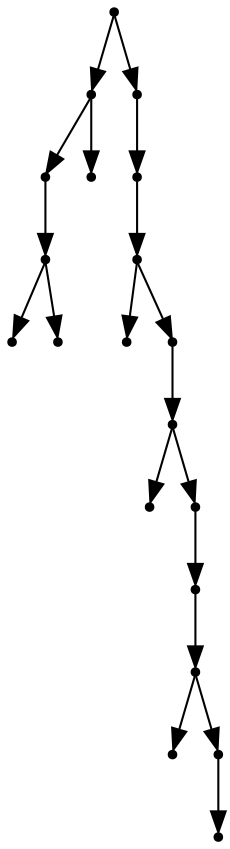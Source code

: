 digraph {
  19 [shape=point];
  5 [shape=point];
  3 [shape=point];
  2 [shape=point];
  0 [shape=point];
  1 [shape=point];
  4 [shape=point];
  18 [shape=point];
  17 [shape=point];
  16 [shape=point];
  6 [shape=point];
  15 [shape=point];
  14 [shape=point];
  7 [shape=point];
  13 [shape=point];
  12 [shape=point];
  11 [shape=point];
  8 [shape=point];
  10 [shape=point];
  9 [shape=point];
19 -> 5;
5 -> 3;
3 -> 2;
2 -> 0;
2 -> 1;
5 -> 4;
19 -> 18;
18 -> 17;
17 -> 16;
16 -> 6;
16 -> 15;
15 -> 14;
14 -> 7;
14 -> 13;
13 -> 12;
12 -> 11;
11 -> 8;
11 -> 10;
10 -> 9;
}
